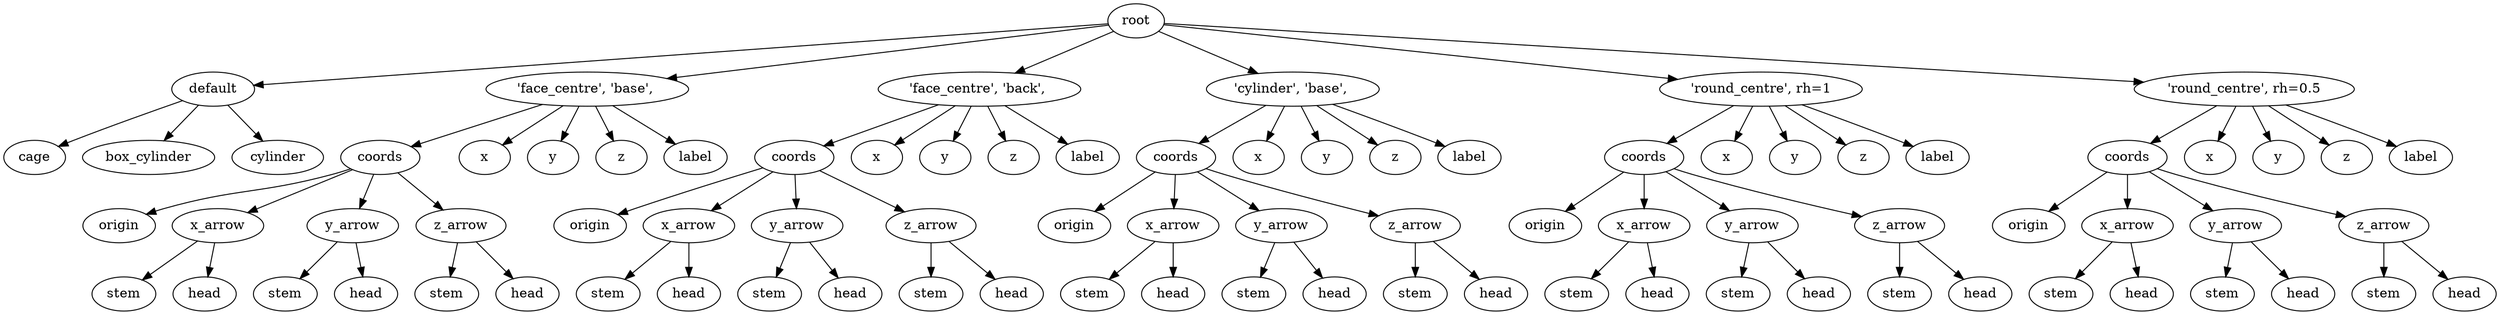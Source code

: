 digraph default {
    root_1 [label="root"];
    default_2 [label="default"];
    cage_3 [label="cage"];
    box_cylinder_4 [label="box_cylinder"];
    cylinder_5 [label="cylinder"];
    6 [label="'face_centre',\ 'base',\ "];
    coords_7 [label="coords"];
    origin_8 [label="origin"];
    x_arrow_9 [label="x_arrow"];
    stem_10 [label="stem"];
    head_11 [label="head"];
    y_arrow_12 [label="y_arrow"];
    stem_13 [label="stem"];
    head_14 [label="head"];
    z_arrow_15 [label="z_arrow"];
    stem_16 [label="stem"];
    head_17 [label="head"];
    x_18 [label="x"];
    y_19 [label="y"];
    z_20 [label="z"];
    label_21 [label="label"];
    22 [label="'face_centre',\ 'back',\ "];
    coords_23 [label="coords"];
    origin_24 [label="origin"];
    x_arrow_25 [label="x_arrow"];
    stem_26 [label="stem"];
    head_27 [label="head"];
    y_arrow_28 [label="y_arrow"];
    stem_29 [label="stem"];
    head_30 [label="head"];
    z_arrow_31 [label="z_arrow"];
    stem_32 [label="stem"];
    head_33 [label="head"];
    x_34 [label="x"];
    y_35 [label="y"];
    z_36 [label="z"];
    label_37 [label="label"];
    38 [label="'cylinder',\ 'base',\ "];
    coords_39 [label="coords"];
    origin_40 [label="origin"];
    x_arrow_41 [label="x_arrow"];
    stem_42 [label="stem"];
    head_43 [label="head"];
    y_arrow_44 [label="y_arrow"];
    stem_45 [label="stem"];
    head_46 [label="head"];
    z_arrow_47 [label="z_arrow"];
    stem_48 [label="stem"];
    head_49 [label="head"];
    x_50 [label="x"];
    y_51 [label="y"];
    z_52 [label="z"];
    label_53 [label="label"];
    54 [label="'round_centre',\ rh=1"];
    coords_55 [label="coords"];
    origin_56 [label="origin"];
    x_arrow_57 [label="x_arrow"];
    stem_58 [label="stem"];
    head_59 [label="head"];
    y_arrow_60 [label="y_arrow"];
    stem_61 [label="stem"];
    head_62 [label="head"];
    z_arrow_63 [label="z_arrow"];
    stem_64 [label="stem"];
    head_65 [label="head"];
    x_66 [label="x"];
    y_67 [label="y"];
    z_68 [label="z"];
    label_69 [label="label"];
    70 [label="'round_centre',\ rh=0\.5"];
    coords_71 [label="coords"];
    origin_72 [label="origin"];
    x_arrow_73 [label="x_arrow"];
    stem_74 [label="stem"];
    head_75 [label="head"];
    y_arrow_76 [label="y_arrow"];
    stem_77 [label="stem"];
    head_78 [label="head"];
    z_arrow_79 [label="z_arrow"];
    stem_80 [label="stem"];
    head_81 [label="head"];
    x_82 [label="x"];
    y_83 [label="y"];
    z_84 [label="z"];
    label_85 [label="label"];
    root_1 -> default_2;
    default_2 -> cage_3;
    default_2 -> box_cylinder_4;
    default_2 -> cylinder_5;
    root_1 -> 6;
    6 -> coords_7;
    coords_7 -> origin_8;
    coords_7 -> x_arrow_9;
    x_arrow_9 -> stem_10;
    x_arrow_9 -> head_11;
    coords_7 -> y_arrow_12;
    y_arrow_12 -> stem_13;
    y_arrow_12 -> head_14;
    coords_7 -> z_arrow_15;
    z_arrow_15 -> stem_16;
    z_arrow_15 -> head_17;
    6 -> x_18;
    6 -> y_19;
    6 -> z_20;
    6 -> label_21;
    root_1 -> 22;
    22 -> coords_23;
    coords_23 -> origin_24;
    coords_23 -> x_arrow_25;
    x_arrow_25 -> stem_26;
    x_arrow_25 -> head_27;
    coords_23 -> y_arrow_28;
    y_arrow_28 -> stem_29;
    y_arrow_28 -> head_30;
    coords_23 -> z_arrow_31;
    z_arrow_31 -> stem_32;
    z_arrow_31 -> head_33;
    22 -> x_34;
    22 -> y_35;
    22 -> z_36;
    22 -> label_37;
    root_1 -> 38;
    38 -> coords_39;
    coords_39 -> origin_40;
    coords_39 -> x_arrow_41;
    x_arrow_41 -> stem_42;
    x_arrow_41 -> head_43;
    coords_39 -> y_arrow_44;
    y_arrow_44 -> stem_45;
    y_arrow_44 -> head_46;
    coords_39 -> z_arrow_47;
    z_arrow_47 -> stem_48;
    z_arrow_47 -> head_49;
    38 -> x_50;
    38 -> y_51;
    38 -> z_52;
    38 -> label_53;
    root_1 -> 54;
    54 -> coords_55;
    coords_55 -> origin_56;
    coords_55 -> x_arrow_57;
    x_arrow_57 -> stem_58;
    x_arrow_57 -> head_59;
    coords_55 -> y_arrow_60;
    y_arrow_60 -> stem_61;
    y_arrow_60 -> head_62;
    coords_55 -> z_arrow_63;
    z_arrow_63 -> stem_64;
    z_arrow_63 -> head_65;
    54 -> x_66;
    54 -> y_67;
    54 -> z_68;
    54 -> label_69;
    root_1 -> 70;
    70 -> coords_71;
    coords_71 -> origin_72;
    coords_71 -> x_arrow_73;
    x_arrow_73 -> stem_74;
    x_arrow_73 -> head_75;
    coords_71 -> y_arrow_76;
    y_arrow_76 -> stem_77;
    y_arrow_76 -> head_78;
    coords_71 -> z_arrow_79;
    z_arrow_79 -> stem_80;
    z_arrow_79 -> head_81;
    70 -> x_82;
    70 -> y_83;
    70 -> z_84;
    70 -> label_85;
}
